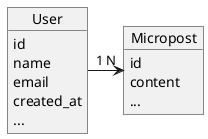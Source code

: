 @startuml

object User {
  id
  name
  email
  created_at
  ...
}

object Micropost {
  id
  content
  ...
}

User "1" -r-> "N" Micropost

@enduml
